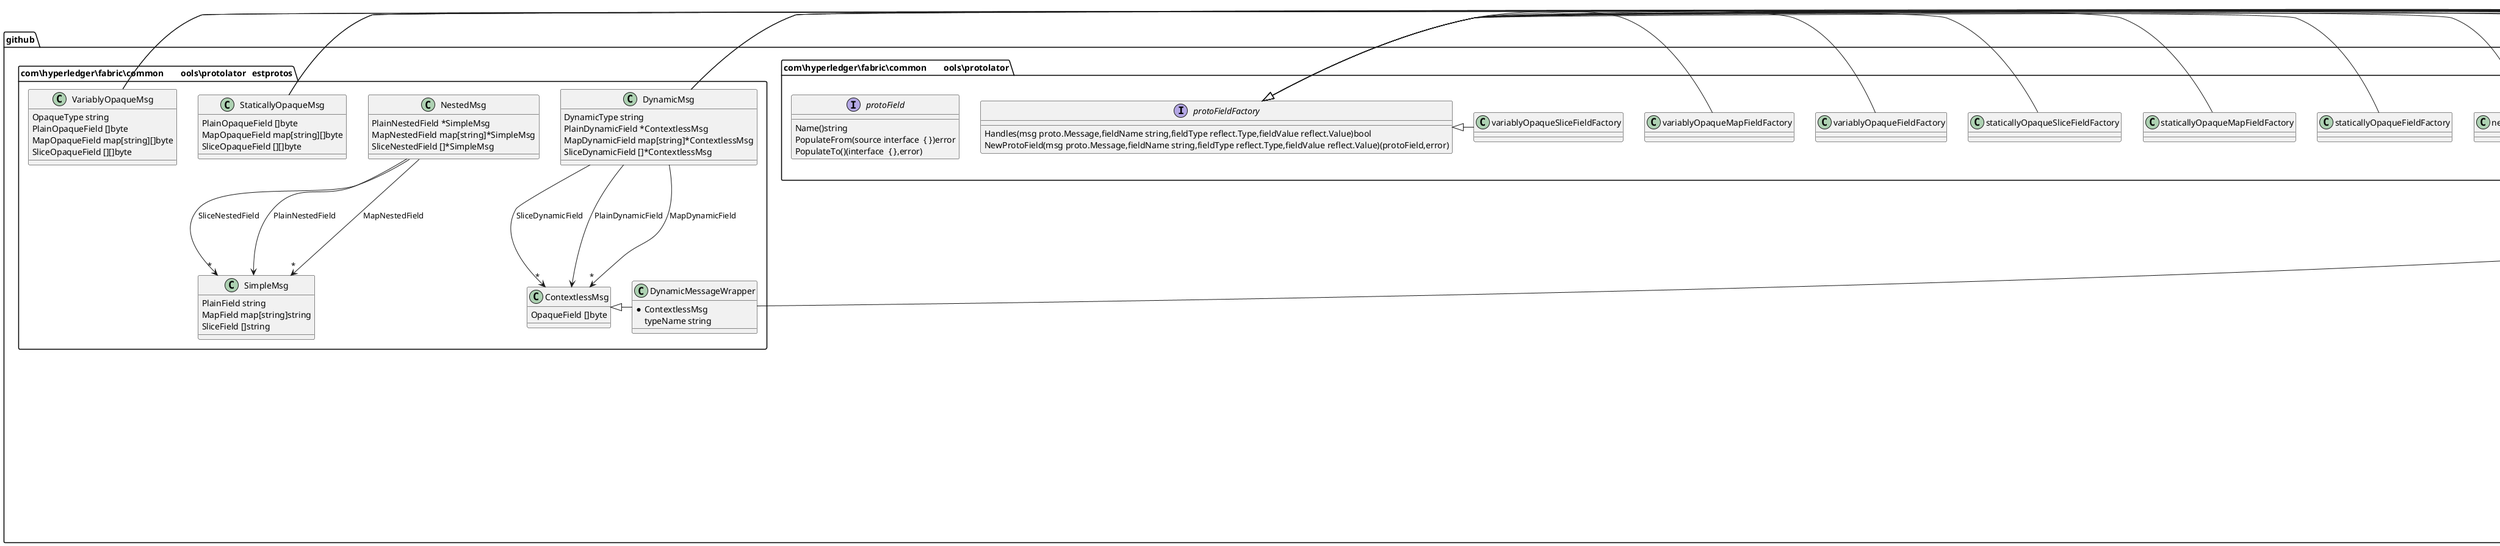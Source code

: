 @startuml
namespace github.com\\hyperledger\\fabric\\common\\tools\\configtxlator\\sanitycheck {
 class Messages {
  GeneralErrors []string
  ElementWarnings []*ElementMessage
  ElementErrors []*ElementMessage
}
}
namespace github.com\\hyperledger\\fabric\\common\\tools\\configtxlator\\sanitycheck {
 class ElementMessage {
  Path string
  Message string
}
}
namespace github.com\\hyperledger\\fabric\\common\\tools\\cryptogen\\ca {
 class CA {
  Name string
  Signer crypto.Signer
  SignCert *x509.Certificate
}
}
namespace github.com\\hyperledger\\fabric\\common\\tools\\cryptogen {
 class HostnameData {
  Prefix string
  Index int
  Domain string
}
}
namespace github.com\\hyperledger\\fabric\\common\\tools\\cryptogen {
 class SpecData {
  Hostname string
  Domain string
  CommonName string
}
}
namespace github.com\\hyperledger\\fabric\\common\\tools\\cryptogen {
 class NodeTemplate {
  Count int
  Start int
  Hostname string
  SANS []string
}
}
namespace github.com\\hyperledger\\fabric\\common\\tools\\cryptogen {
 class NodeSpec {
  Hostname string
  CommonName string
  SANS []string
}
}
namespace github.com\\hyperledger\\fabric\\common\\tools\\cryptogen {
 class UsersSpec {
  Count int
}
}
namespace github.com\\hyperledger\\fabric\\common\\tools\\cryptogen {
 class OrgSpec {
  Name string
  Domain string
  CA NodeSpec
  Template NodeTemplate
  Specs []NodeSpec
  Users UsersSpec
}
}
namespace github.com\\hyperledger\\fabric\\common\\tools\\cryptogen {
 class Config {
  OrdererOrgs []OrgSpec
  PeerOrgs []OrgSpec
}
}
namespace github.com\\hyperledger\\fabric\\common\\tools\\protolator {
 class dynamicFieldFactory {
}
}
namespace github.com\\hyperledger\\fabric\\common\\tools\\protolator {
 class dynamicMapFieldFactory {
}
}
namespace github.com\\hyperledger\\fabric\\common\\tools\\protolator {
 class dynamicSliceFieldFactory {
}
}
namespace github.com\\hyperledger\\fabric\\common\\tools\\protolator {
 class baseField {
  msg proto.Message
  name string
  fType reflect.Type
  vType reflect.Type
  value reflect.Value
}
}
namespace github.com\\hyperledger\\fabric\\common\\tools\\protolator {
 class plainField {
  baseField
  populateFrom func(source interface  { },destType reflect.Type)(reflect.Value,error)
  populateTo func(source reflect.Value)(interface  { },error)
}
}
namespace github.com\\hyperledger\\fabric\\common\\tools\\protolator {
 class mapField {
  baseField
  populateFrom func(key string,value interface  { },destType reflect.Type)(reflect.Value,error)
  populateTo func(key string,value reflect.Value)(interface  { },error)
}
}
namespace github.com\\hyperledger\\fabric\\common\\tools\\protolator {
 class sliceField {
  baseField
  populateTo func(i int,source reflect.Value)(interface  { },error)
  populateFrom func(i int,source interface  { },destType reflect.Type)(reflect.Value,error)
}
}
namespace github.com\\hyperledger\\fabric\\common\\tools\\protolator {
 class nestedFieldFactory {
}
}
namespace github.com\\hyperledger\\fabric\\common\\tools\\protolator {
 class nestedMapFieldFactory {
}
}
namespace github.com\\hyperledger\\fabric\\common\\tools\\protolator {
 class nestedSliceFieldFactory {
}
}
namespace github.com\\hyperledger\\fabric\\common\\tools\\protolator {
 class staticallyOpaqueFieldFactory {
}
}
namespace github.com\\hyperledger\\fabric\\common\\tools\\protolator {
 class staticallyOpaqueMapFieldFactory {
}
}
namespace github.com\\hyperledger\\fabric\\common\\tools\\protolator {
 class staticallyOpaqueSliceFieldFactory {
}
}
namespace github.com\\hyperledger\\fabric\\common\\tools\\protolator\\testprotos {
 class DynamicMessageWrapper {
  *ContextlessMsg
  typeName string
}
}
namespace github.com\\hyperledger\\fabric\\common\\tools\\protolator\\testprotos {
 class SimpleMsg {
  PlainField string
  MapField map[string]string
  SliceField []string
}
}
namespace github.com\\hyperledger\\fabric\\common\\tools\\protolator\\testprotos {
 class NestedMsg {
  PlainNestedField *SimpleMsg
  MapNestedField map[string]*SimpleMsg
  SliceNestedField []*SimpleMsg
}
}
namespace github.com\\hyperledger\\fabric\\common\\tools\\protolator\\testprotos {
 class StaticallyOpaqueMsg {
  PlainOpaqueField []byte
  MapOpaqueField map[string][]byte
  SliceOpaqueField [][]byte
}
}
namespace github.com\\hyperledger\\fabric\\common\\tools\\protolator\\testprotos {
 class VariablyOpaqueMsg {
  OpaqueType string
  PlainOpaqueField []byte
  MapOpaqueField map[string][]byte
  SliceOpaqueField [][]byte
}
}
namespace github.com\\hyperledger\\fabric\\common\\tools\\protolator\\testprotos {
 class DynamicMsg {
  DynamicType string
  PlainDynamicField *ContextlessMsg
  MapDynamicField map[string]*ContextlessMsg
  SliceDynamicField []*ContextlessMsg
}
}
namespace github.com\\hyperledger\\fabric\\common\\tools\\protolator\\testprotos {
 class ContextlessMsg {
  OpaqueField []byte
}
}
namespace github.com\\hyperledger\\fabric\\common\\tools\\protolator {
 class variablyOpaqueFieldFactory {
}
}
namespace github.com\\hyperledger\\fabric\\common\\tools\\protolator {
 class variablyOpaqueMapFieldFactory {
}
}
namespace github.com\\hyperledger\\fabric\\common\\tools\\protolator {
 class variablyOpaqueSliceFieldFactory {
}
}
namespace github.com\\hyperledger\\fabric\\common\\tools\\protolator {
 interface StaticallyOpaqueFieldProto  {
  StaticallyOpaqueFields()[]string
  StaticallyOpaqueFieldProto(name string)(proto.Message,error)
}
}
namespace github.com\\hyperledger\\fabric\\common\\tools\\protolator {
 interface StaticallyOpaqueMapFieldProto  {
  StaticallyOpaqueMapFields()[]string
  StaticallyOpaqueMapFieldProto(name string,key string)(proto.Message,error)
}
}
namespace github.com\\hyperledger\\fabric\\common\\tools\\protolator {
 interface StaticallyOpaqueSliceFieldProto  {
  StaticallyOpaqueSliceFields()[]string
  StaticallyOpaqueSliceFieldProto(name string,index int)(proto.Message,error)
}
}
namespace github.com\\hyperledger\\fabric\\common\\tools\\protolator {
 interface VariablyOpaqueFieldProto  {
  VariablyOpaqueFields()[]string
  VariablyOpaqueFieldProto(name string)(proto.Message,error)
}
}
namespace github.com\\hyperledger\\fabric\\common\\tools\\protolator {
 interface VariablyOpaqueMapFieldProto  {
  VariablyOpaqueMapFields()[]string
  VariablyOpaqueMapFieldProto(name string,key string)(proto.Message,error)
}
}
namespace github.com\\hyperledger\\fabric\\common\\tools\\protolator {
 interface VariablyOpaqueSliceFieldProto  {
  VariablyOpaqueSliceFields()[]string
  VariablyOpaqueSliceFieldProto(name string,index int)(proto.Message,error)
}
}
namespace github.com\\hyperledger\\fabric\\common\\tools\\protolator {
 interface DynamicFieldProto  {
  DynamicFields()[]string
  DynamicFieldProto(name string,underlying proto.Message)(proto.Message,error)
}
}
namespace github.com\\hyperledger\\fabric\\common\\tools\\protolator {
 interface DynamicMapFieldProto  {
  DynamicMapFields()[]string
  DynamicMapFieldProto(name string,key string,underlying proto.Message)(proto.Message,error)
}
}
namespace github.com\\hyperledger\\fabric\\common\\tools\\protolator {
 interface DynamicSliceFieldProto  {
  DynamicSliceFields()[]string
  DynamicSliceFieldProto(name string,index int,underlying proto.Message)(proto.Message,error)
}
}
namespace github.com\\hyperledger\\fabric\\common\\tools\\protolator {
 interface DecoratedProto  {
  Underlying()proto.Message
}
}
namespace github.com\\hyperledger\\fabric\\common\\tools\\protolator {
 interface protoFieldFactory  {
  Handles(msg proto.Message,fieldName string,fieldType reflect.Type,fieldValue reflect.Value)bool
  NewProtoField(msg proto.Message,fieldName string,fieldType reflect.Type,fieldValue reflect.Value)(protoField,error)
}
}
namespace github.com\\hyperledger\\fabric\\common\\tools\\protolator {
 interface protoField  {
  Name()string
  PopulateFrom(source interface  { })error
  PopulateTo()(interface  { },error)
}
}
github.com\\hyperledger\\fabric\\common\\tools\\configtxlator\\sanitycheck.Messages ---> "*" github.com\\hyperledger\\fabric\\common\\tools\\configtxlator\\sanitycheck.ElementMessage : ElementWarnings
github.com\\hyperledger\\fabric\\common\\tools\\configtxlator\\sanitycheck.Messages ---> "*" github.com\\hyperledger\\fabric\\common\\tools\\configtxlator\\sanitycheck.ElementMessage : ElementErrors
github.com\\hyperledger\\fabric\\common\\tools\\cryptogen.OrgSpec ---> github.com\\hyperledger\\fabric\\common\\tools\\cryptogen.NodeSpec : CA
github.com\\hyperledger\\fabric\\common\\tools\\cryptogen.OrgSpec ---> github.com\\hyperledger\\fabric\\common\\tools\\cryptogen.NodeTemplate : Template
github.com\\hyperledger\\fabric\\common\\tools\\cryptogen.OrgSpec ---> "*" github.com\\hyperledger\\fabric\\common\\tools\\cryptogen.NodeSpec : Specs
github.com\\hyperledger\\fabric\\common\\tools\\cryptogen.OrgSpec ---> github.com\\hyperledger\\fabric\\common\\tools\\cryptogen.UsersSpec : Users
github.com\\hyperledger\\fabric\\common\\tools\\cryptogen.Config ---> "*" github.com\\hyperledger\\fabric\\common\\tools\\cryptogen.OrgSpec : OrdererOrgs
github.com\\hyperledger\\fabric\\common\\tools\\cryptogen.Config ---> "*" github.com\\hyperledger\\fabric\\common\\tools\\cryptogen.OrgSpec : PeerOrgs
github.com\\hyperledger\\fabric\\common\\tools\\protolator.plainField -|> github.com\\hyperledger\\fabric\\common\\tools\\protolator.baseField
github.com\\hyperledger\\fabric\\common\\tools\\protolator.mapField -|> github.com\\hyperledger\\fabric\\common\\tools\\protolator.baseField
github.com\\hyperledger\\fabric\\common\\tools\\protolator.sliceField -|> github.com\\hyperledger\\fabric\\common\\tools\\protolator.baseField
github.com\\hyperledger\\fabric\\common\\tools\\protolator\\testprotos.DynamicMessageWrapper -|> github.com\\hyperledger\\fabric\\common\\tools\\protolator\\testprotos.ContextlessMsg
github.com\\hyperledger\\fabric\\common\\tools\\protolator\\testprotos.NestedMsg ---> github.com\\hyperledger\\fabric\\common\\tools\\protolator\\testprotos.SimpleMsg : PlainNestedField
github.com\\hyperledger\\fabric\\common\\tools\\protolator\\testprotos.NestedMsg ---> "*" github.com\\hyperledger\\fabric\\common\\tools\\protolator\\testprotos.SimpleMsg : MapNestedField
github.com\\hyperledger\\fabric\\common\\tools\\protolator\\testprotos.NestedMsg ---> "*" github.com\\hyperledger\\fabric\\common\\tools\\protolator\\testprotos.SimpleMsg : SliceNestedField
github.com\\hyperledger\\fabric\\common\\tools\\protolator\\testprotos.DynamicMsg ---> github.com\\hyperledger\\fabric\\common\\tools\\protolator\\testprotos.ContextlessMsg : PlainDynamicField
github.com\\hyperledger\\fabric\\common\\tools\\protolator\\testprotos.DynamicMsg ---> "*" github.com\\hyperledger\\fabric\\common\\tools\\protolator\\testprotos.ContextlessMsg : MapDynamicField
github.com\\hyperledger\\fabric\\common\\tools\\protolator\\testprotos.DynamicMsg ---> "*" github.com\\hyperledger\\fabric\\common\\tools\\protolator\\testprotos.ContextlessMsg : SliceDynamicField
github.com\\hyperledger\\fabric\\common\\tools\\protolator.StaticallyOpaqueFieldProto <|- github.com\\hyperledger\\fabric\\common\\tools\\protolator\\testprotos.StaticallyOpaqueMsg
github.com\\hyperledger\\fabric\\common\\tools\\protolator.StaticallyOpaqueMapFieldProto <|- github.com\\hyperledger\\fabric\\common\\tools\\protolator\\testprotos.StaticallyOpaqueMsg
github.com\\hyperledger\\fabric\\common\\tools\\protolator.StaticallyOpaqueSliceFieldProto <|- github.com\\hyperledger\\fabric\\common\\tools\\protolator\\testprotos.StaticallyOpaqueMsg
github.com\\hyperledger\\fabric\\common\\tools\\protolator.VariablyOpaqueFieldProto <|- github.com\\hyperledger\\fabric\\common\\tools\\protolator\\testprotos.VariablyOpaqueMsg
github.com\\hyperledger\\fabric\\common\\tools\\protolator.VariablyOpaqueMapFieldProto <|- github.com\\hyperledger\\fabric\\common\\tools\\protolator\\testprotos.VariablyOpaqueMsg
github.com\\hyperledger\\fabric\\common\\tools\\protolator.VariablyOpaqueSliceFieldProto <|- github.com\\hyperledger\\fabric\\common\\tools\\protolator\\testprotos.VariablyOpaqueMsg
github.com\\hyperledger\\fabric\\common\\tools\\protolator.DynamicFieldProto <|- github.com\\hyperledger\\fabric\\common\\tools\\protolator\\testprotos.DynamicMsg
github.com\\hyperledger\\fabric\\common\\tools\\protolator.DynamicMapFieldProto <|- github.com\\hyperledger\\fabric\\common\\tools\\protolator\\testprotos.DynamicMsg
github.com\\hyperledger\\fabric\\common\\tools\\protolator.DynamicSliceFieldProto <|- github.com\\hyperledger\\fabric\\common\\tools\\protolator\\testprotos.DynamicMsg
github.com\\hyperledger\\fabric\\common\\tools\\protolator.DecoratedProto <|- github.com\\hyperledger\\fabric\\common\\tools\\protolator\\testprotos.DynamicMessageWrapper
github.com\\hyperledger\\fabric\\common\\tools\\protolator.protoFieldFactory <|- github.com\\hyperledger\\fabric\\common\\tools\\protolator.dynamicFieldFactory
github.com\\hyperledger\\fabric\\common\\tools\\protolator.protoFieldFactory <|- github.com\\hyperledger\\fabric\\common\\tools\\protolator.dynamicMapFieldFactory
github.com\\hyperledger\\fabric\\common\\tools\\protolator.protoFieldFactory <|- github.com\\hyperledger\\fabric\\common\\tools\\protolator.dynamicSliceFieldFactory
github.com\\hyperledger\\fabric\\common\\tools\\protolator.protoFieldFactory <|- github.com\\hyperledger\\fabric\\common\\tools\\protolator.nestedFieldFactory
github.com\\hyperledger\\fabric\\common\\tools\\protolator.protoFieldFactory <|- github.com\\hyperledger\\fabric\\common\\tools\\protolator.nestedMapFieldFactory
github.com\\hyperledger\\fabric\\common\\tools\\protolator.protoFieldFactory <|- github.com\\hyperledger\\fabric\\common\\tools\\protolator.nestedSliceFieldFactory
github.com\\hyperledger\\fabric\\common\\tools\\protolator.protoFieldFactory <|- github.com\\hyperledger\\fabric\\common\\tools\\protolator.staticallyOpaqueFieldFactory
github.com\\hyperledger\\fabric\\common\\tools\\protolator.protoFieldFactory <|- github.com\\hyperledger\\fabric\\common\\tools\\protolator.staticallyOpaqueMapFieldFactory
github.com\\hyperledger\\fabric\\common\\tools\\protolator.protoFieldFactory <|- github.com\\hyperledger\\fabric\\common\\tools\\protolator.staticallyOpaqueSliceFieldFactory
github.com\\hyperledger\\fabric\\common\\tools\\protolator.protoFieldFactory <|- github.com\\hyperledger\\fabric\\common\\tools\\protolator.variablyOpaqueFieldFactory
github.com\\hyperledger\\fabric\\common\\tools\\protolator.protoFieldFactory <|- github.com\\hyperledger\\fabric\\common\\tools\\protolator.variablyOpaqueMapFieldFactory
github.com\\hyperledger\\fabric\\common\\tools\\protolator.protoFieldFactory <|- github.com\\hyperledger\\fabric\\common\\tools\\protolator.variablyOpaqueSliceFieldFactory
@enduml